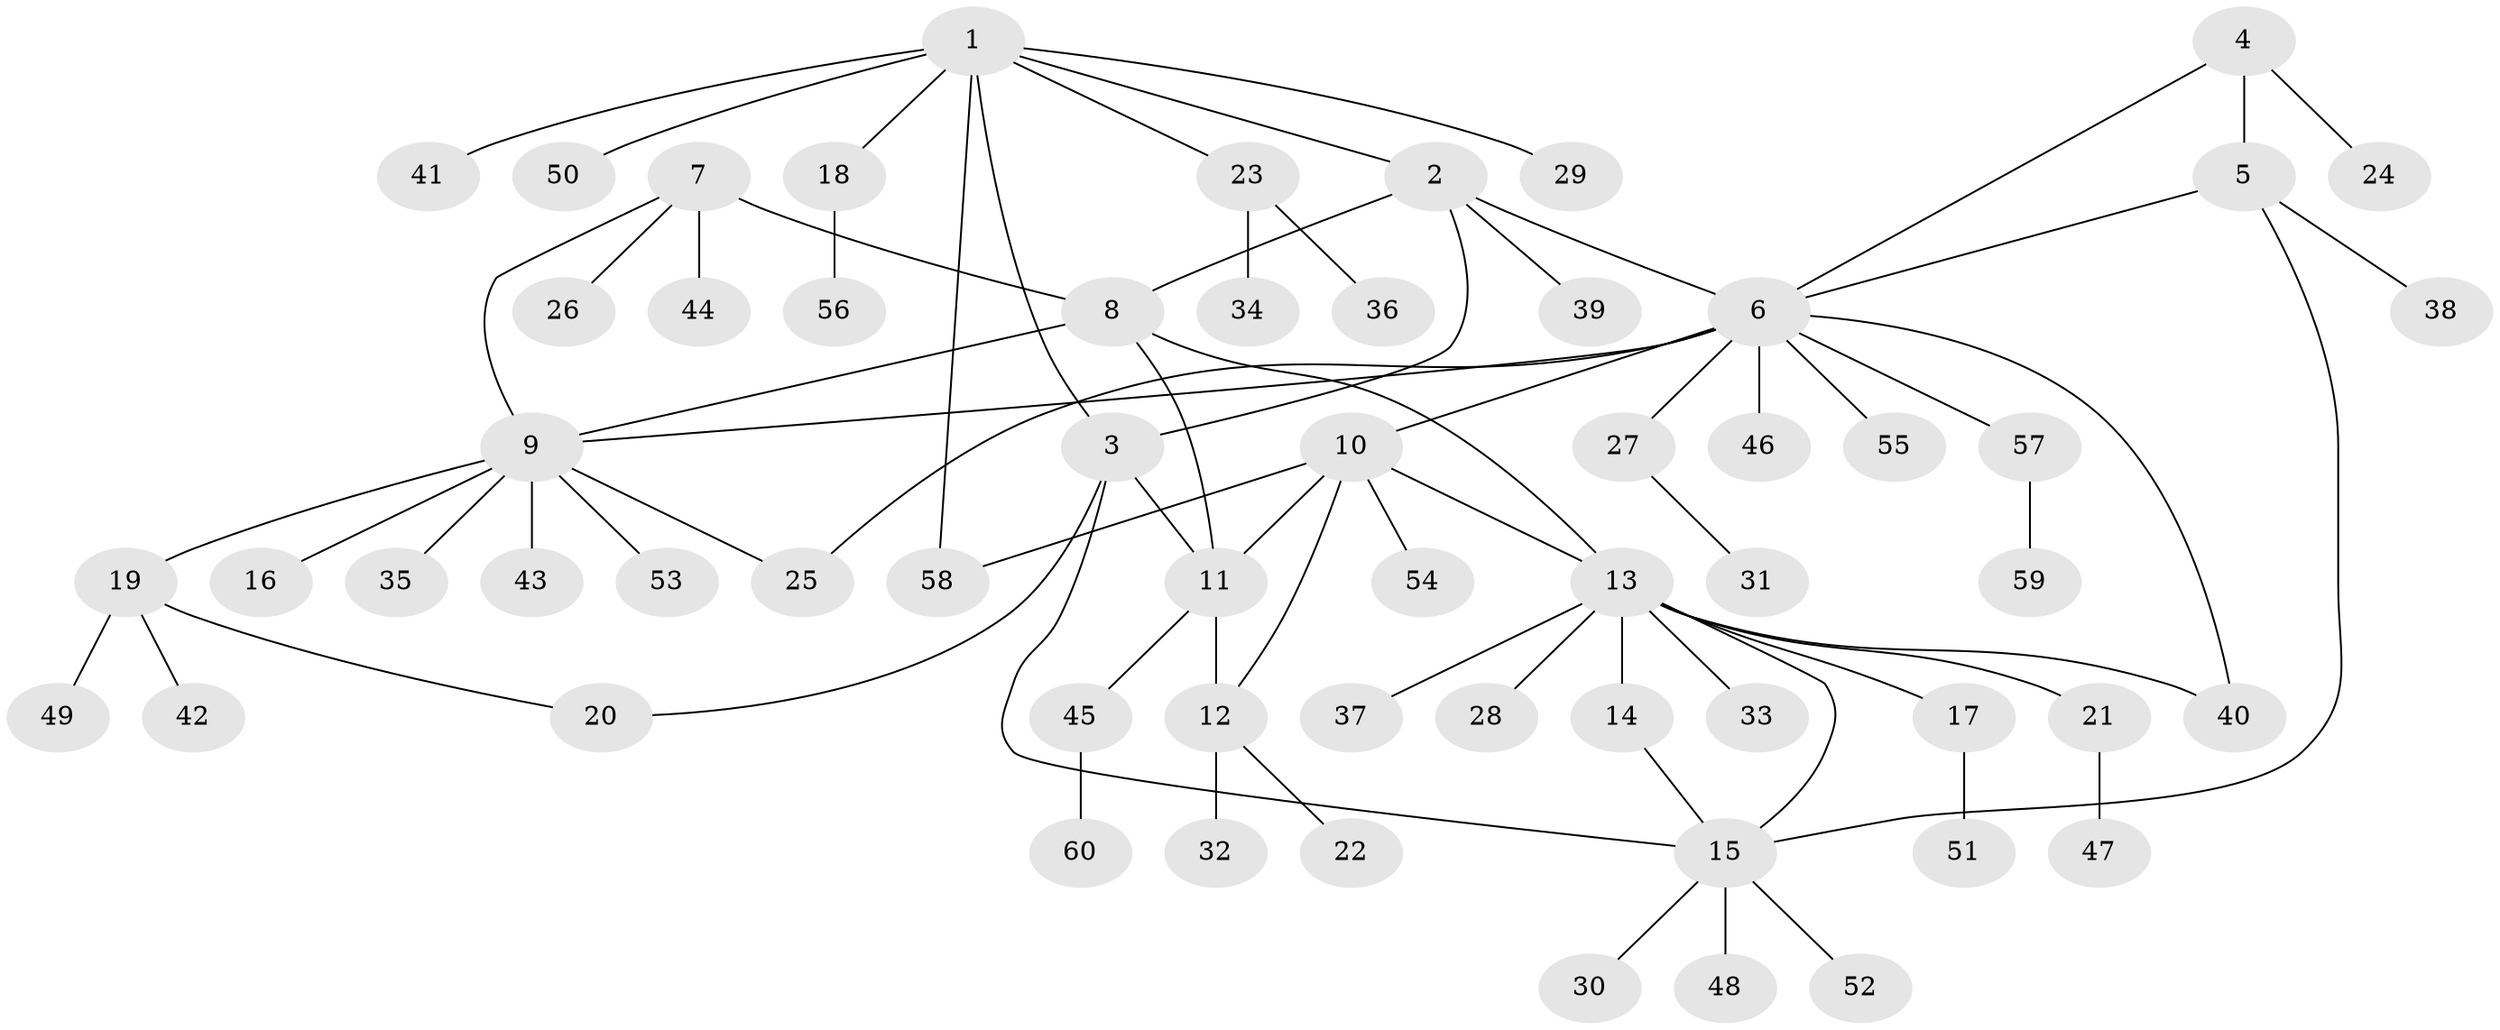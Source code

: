 // Generated by graph-tools (version 1.1) at 2025/11/02/27/25 16:11:29]
// undirected, 60 vertices, 74 edges
graph export_dot {
graph [start="1"]
  node [color=gray90,style=filled];
  1;
  2;
  3;
  4;
  5;
  6;
  7;
  8;
  9;
  10;
  11;
  12;
  13;
  14;
  15;
  16;
  17;
  18;
  19;
  20;
  21;
  22;
  23;
  24;
  25;
  26;
  27;
  28;
  29;
  30;
  31;
  32;
  33;
  34;
  35;
  36;
  37;
  38;
  39;
  40;
  41;
  42;
  43;
  44;
  45;
  46;
  47;
  48;
  49;
  50;
  51;
  52;
  53;
  54;
  55;
  56;
  57;
  58;
  59;
  60;
  1 -- 2;
  1 -- 3;
  1 -- 18;
  1 -- 23;
  1 -- 29;
  1 -- 41;
  1 -- 50;
  1 -- 58;
  2 -- 3;
  2 -- 6;
  2 -- 8;
  2 -- 39;
  3 -- 11;
  3 -- 15;
  3 -- 20;
  4 -- 5;
  4 -- 6;
  4 -- 24;
  5 -- 6;
  5 -- 15;
  5 -- 38;
  6 -- 9;
  6 -- 10;
  6 -- 25;
  6 -- 27;
  6 -- 40;
  6 -- 46;
  6 -- 55;
  6 -- 57;
  7 -- 8;
  7 -- 9;
  7 -- 26;
  7 -- 44;
  8 -- 9;
  8 -- 11;
  8 -- 13;
  9 -- 16;
  9 -- 19;
  9 -- 25;
  9 -- 35;
  9 -- 43;
  9 -- 53;
  10 -- 11;
  10 -- 12;
  10 -- 13;
  10 -- 54;
  10 -- 58;
  11 -- 12;
  11 -- 45;
  12 -- 22;
  12 -- 32;
  13 -- 14;
  13 -- 15;
  13 -- 17;
  13 -- 21;
  13 -- 28;
  13 -- 33;
  13 -- 37;
  13 -- 40;
  14 -- 15;
  15 -- 30;
  15 -- 48;
  15 -- 52;
  17 -- 51;
  18 -- 56;
  19 -- 20;
  19 -- 42;
  19 -- 49;
  21 -- 47;
  23 -- 34;
  23 -- 36;
  27 -- 31;
  45 -- 60;
  57 -- 59;
}
